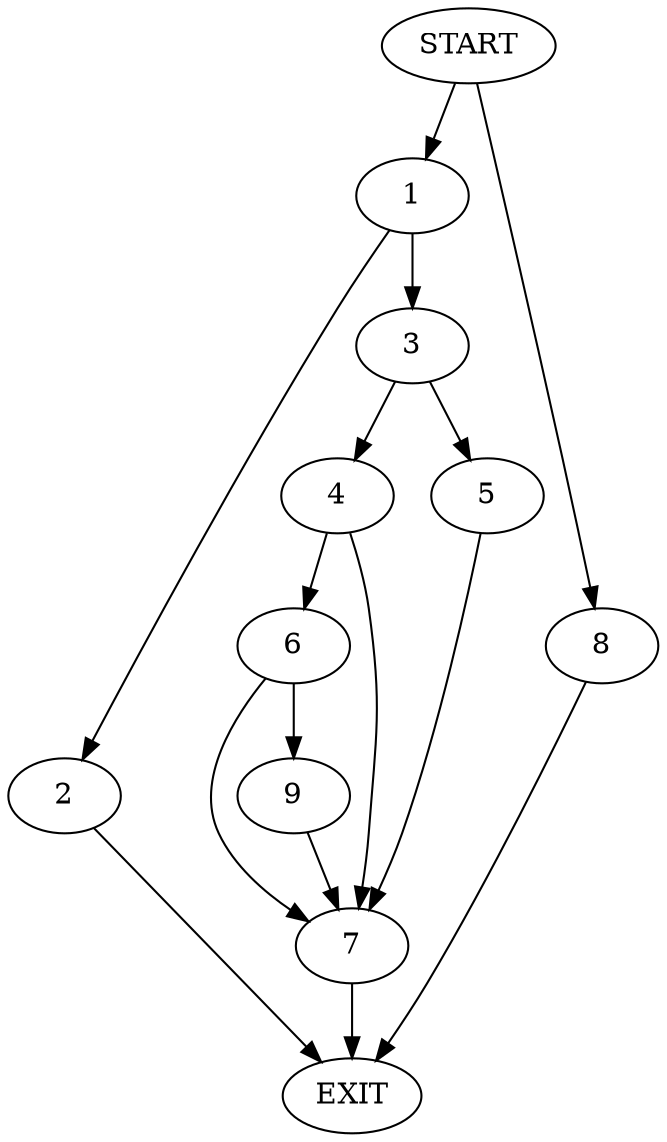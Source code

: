 digraph {
0 [label="START"]
10 [label="EXIT"]
0 -> 1
1 -> 2
1 -> 3
2 -> 10
3 -> 4
3 -> 5
4 -> 6
4 -> 7
5 -> 7
0 -> 8
8 -> 10
7 -> 10
6 -> 9
6 -> 7
9 -> 7
}
